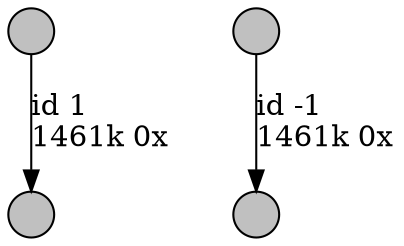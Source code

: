 digraph {
nodesep = 0.5;
node [shape = circle, label = "", height = 0.3];
"0" [style = "filled", fillcolor = "grey"];
"1" [style = "filled", fillcolor = "grey"];
"2" [style = "filled", fillcolor = "grey"];
"3" [style = "filled", fillcolor = "grey"];
"3" -> "2" [label = "id -1\l1461k 0x", color = "black"] ;
"1" -> "0" [label = "id 1\l1461k 0x", color = "black"] ;
}
